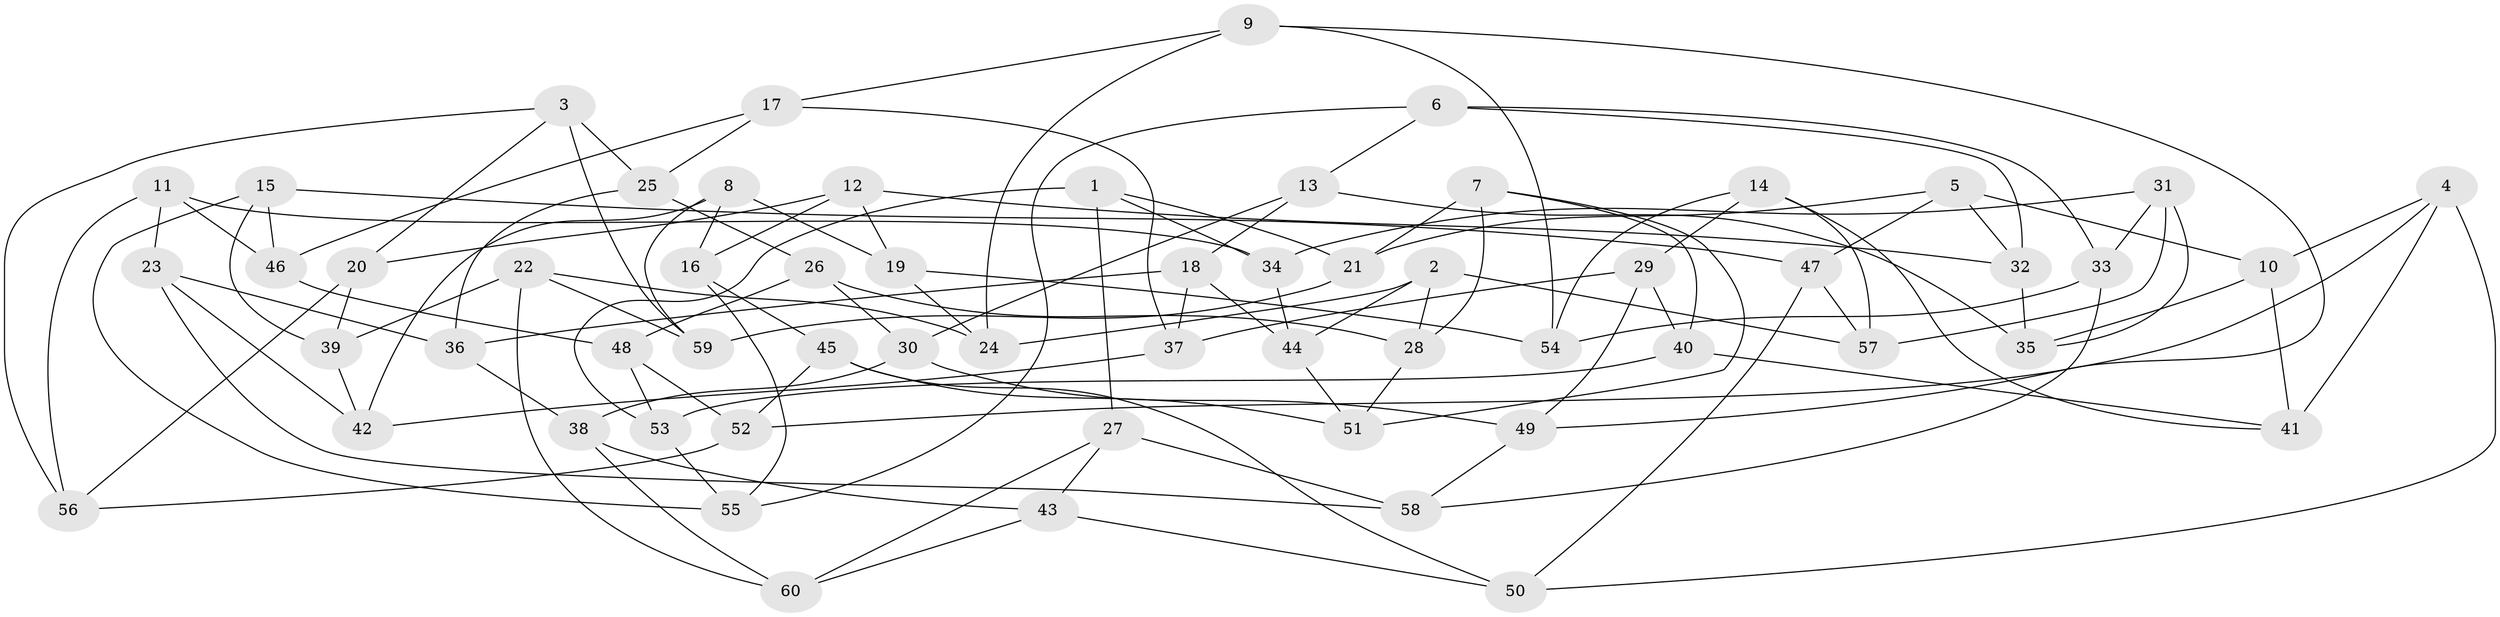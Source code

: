 // coarse degree distribution, {6: 0.5142857142857142, 4: 0.2571428571428571, 3: 0.02857142857142857, 5: 0.2}
// Generated by graph-tools (version 1.1) at 2025/42/03/06/25 10:42:16]
// undirected, 60 vertices, 120 edges
graph export_dot {
graph [start="1"]
  node [color=gray90,style=filled];
  1;
  2;
  3;
  4;
  5;
  6;
  7;
  8;
  9;
  10;
  11;
  12;
  13;
  14;
  15;
  16;
  17;
  18;
  19;
  20;
  21;
  22;
  23;
  24;
  25;
  26;
  27;
  28;
  29;
  30;
  31;
  32;
  33;
  34;
  35;
  36;
  37;
  38;
  39;
  40;
  41;
  42;
  43;
  44;
  45;
  46;
  47;
  48;
  49;
  50;
  51;
  52;
  53;
  54;
  55;
  56;
  57;
  58;
  59;
  60;
  1 -- 53;
  1 -- 27;
  1 -- 21;
  1 -- 34;
  2 -- 28;
  2 -- 24;
  2 -- 57;
  2 -- 44;
  3 -- 59;
  3 -- 25;
  3 -- 20;
  3 -- 56;
  4 -- 52;
  4 -- 41;
  4 -- 50;
  4 -- 10;
  5 -- 21;
  5 -- 32;
  5 -- 10;
  5 -- 47;
  6 -- 55;
  6 -- 33;
  6 -- 32;
  6 -- 13;
  7 -- 40;
  7 -- 21;
  7 -- 28;
  7 -- 51;
  8 -- 59;
  8 -- 19;
  8 -- 16;
  8 -- 42;
  9 -- 49;
  9 -- 54;
  9 -- 24;
  9 -- 17;
  10 -- 35;
  10 -- 41;
  11 -- 56;
  11 -- 46;
  11 -- 23;
  11 -- 34;
  12 -- 19;
  12 -- 16;
  12 -- 32;
  12 -- 20;
  13 -- 35;
  13 -- 18;
  13 -- 30;
  14 -- 54;
  14 -- 29;
  14 -- 57;
  14 -- 41;
  15 -- 47;
  15 -- 39;
  15 -- 46;
  15 -- 55;
  16 -- 45;
  16 -- 55;
  17 -- 46;
  17 -- 37;
  17 -- 25;
  18 -- 37;
  18 -- 44;
  18 -- 36;
  19 -- 54;
  19 -- 24;
  20 -- 56;
  20 -- 39;
  21 -- 59;
  22 -- 60;
  22 -- 39;
  22 -- 24;
  22 -- 59;
  23 -- 42;
  23 -- 58;
  23 -- 36;
  25 -- 26;
  25 -- 36;
  26 -- 28;
  26 -- 30;
  26 -- 48;
  27 -- 60;
  27 -- 58;
  27 -- 43;
  28 -- 51;
  29 -- 37;
  29 -- 40;
  29 -- 49;
  30 -- 49;
  30 -- 38;
  31 -- 35;
  31 -- 33;
  31 -- 57;
  31 -- 34;
  32 -- 35;
  33 -- 58;
  33 -- 54;
  34 -- 44;
  36 -- 38;
  37 -- 42;
  38 -- 43;
  38 -- 60;
  39 -- 42;
  40 -- 53;
  40 -- 41;
  43 -- 50;
  43 -- 60;
  44 -- 51;
  45 -- 50;
  45 -- 52;
  45 -- 51;
  46 -- 48;
  47 -- 57;
  47 -- 50;
  48 -- 52;
  48 -- 53;
  49 -- 58;
  52 -- 56;
  53 -- 55;
}
